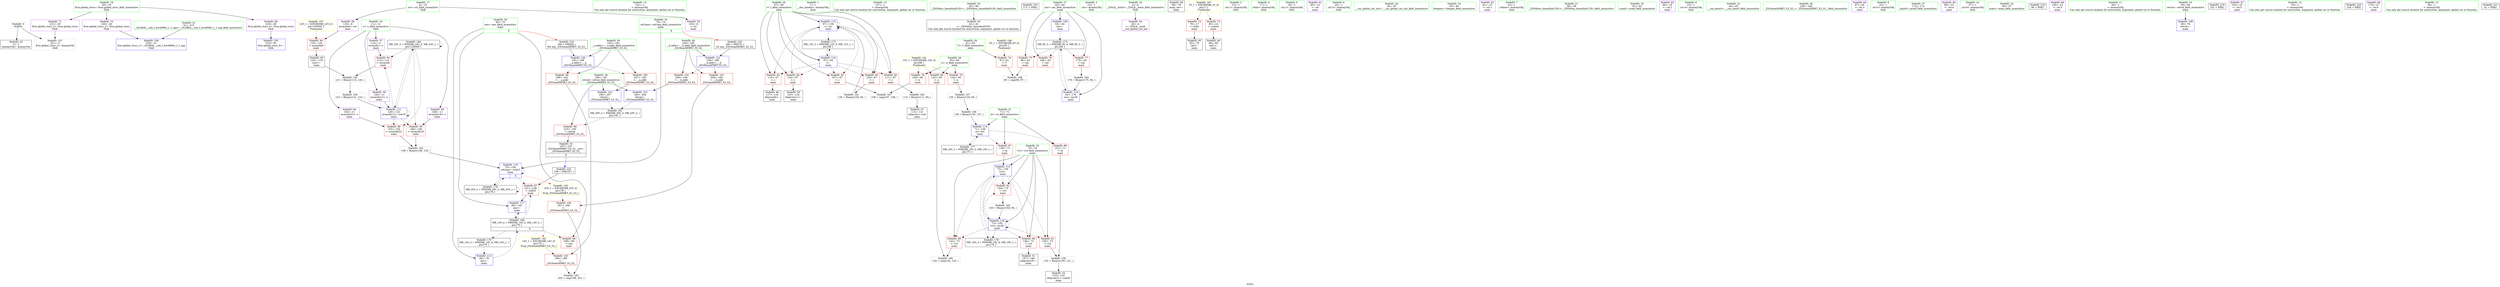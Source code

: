 digraph "SVFG" {
	label="SVFG";

	Node0x55a9a9bcdc00 [shape=record,color=grey,label="{NodeID: 0\nNullPtr}"];
	Node0x55a9a9bcdc00 -> Node0x55a9a9be58e0[style=solid];
	Node0x55a9a9bcdc00 -> Node0x55a9a9be6770[style=solid];
	Node0x55a9a9bf7600 [shape=record,color=black,label="{NodeID: 180\nMR_24V_2 = PHI(MR_24V_3, MR_24V_1, )\npts\{120000 \}\n}"];
	Node0x55a9a9bf7600 -> Node0x55a9a9be9360[style=dashed];
	Node0x55a9a9bf7600 -> Node0x55a9a9be9500[style=dashed];
	Node0x55a9a9bf7600 -> Node0x55a9a9be5e20[style=dashed];
	Node0x55a9a9bf7600 -> Node0x55a9a9be6ae0[style=dashed];
	Node0x55a9a9bf7600 -> Node0x55a9a9bf7600[style=dashed];
	Node0x55a9a9be5ef0 [shape=record,color=red,label="{NodeID: 97\n161\<--158\n\<--call24\nmain\n}"];
	Node0x55a9a9be5ef0 -> Node0x55a9a9beb790[style=solid];
	Node0x55a9a9be3f20 [shape=record,color=green,label="{NodeID: 14\n123\<--1\n\<--dummyObj\nCan only get source location for instruction, argument, global var or function.}"];
	Node0x55a9a9be6ae0 [shape=record,color=blue,label="{NodeID: 111\n126\<--122\narrayidx12\<--sub10\nmain\n}"];
	Node0x55a9a9be6ae0 -> Node0x55a9a9be9360[style=dashed];
	Node0x55a9a9be6ae0 -> Node0x55a9a9be9500[style=dashed];
	Node0x55a9a9be6ae0 -> Node0x55a9a9be5e20[style=dashed];
	Node0x55a9a9be6ae0 -> Node0x55a9a9be6ae0[style=dashed];
	Node0x55a9a9be6ae0 -> Node0x55a9a9bf7600[style=dashed];
	Node0x55a9a9be4c90 [shape=record,color=green,label="{NodeID: 28\n65\<--66\nn\<--n_field_insensitive\nmain\n}"];
	Node0x55a9a9be4c90 -> Node0x55a9a9be8730[style=solid];
	Node0x55a9a9be4c90 -> Node0x55a9a9be8800[style=solid];
	Node0x55a9a9be4c90 -> Node0x55a9a9be88d0[style=solid];
	Node0x55a9a9be58e0 [shape=record,color=black,label="{NodeID: 42\n2\<--3\ndummyVal\<--dummyVal\n}"];
	Node0x55a9a9c045c0 [shape=record,color=black,label="{NodeID: 222\n158 = PHI(187, )\n}"];
	Node0x55a9a9c045c0 -> Node0x55a9a9be5ef0[style=solid];
	Node0x55a9a9be74c0 [shape=record,color=purple,label="{NodeID: 56\n118\<--8\narrayidx9\<--str\nmain\n}"];
	Node0x55a9a9be74c0 -> Node0x55a9a9be9430[style=solid];
	Node0x55a9a9be8050 [shape=record,color=purple,label="{NodeID: 70\n220\<--29\nllvm.global_ctors_1\<--llvm.global_ctors\nGlob }"];
	Node0x55a9a9be8050 -> Node0x55a9a9be6670[style=solid];
	Node0x55a9a9beeb80 [shape=record,color=grey,label="{NodeID: 167\n109 = cmp(107, 108, )\n}"];
	Node0x55a9a9be8c10 [shape=record,color=red,label="{NodeID: 84\n124\<--67\n\<--i\nmain\n}"];
	Node0x55a9a9be8c10 -> Node0x55a9a9be6fe0[style=solid];
	Node0x55a9a9be2fb0 [shape=record,color=green,label="{NodeID: 1\n7\<--1\n__dso_handle\<--dummyObj\nGlob }"];
	Node0x55a9a9bf7b00 [shape=record,color=black,label="{NodeID: 181\nMR_28V_3 = PHI(MR_28V_4, MR_28V_2, )\npts\{191 \}\n}"];
	Node0x55a9a9bf7b00 -> Node0x55a9a9be5fc0[style=dashed];
	Node0x55a9a9be5fc0 [shape=record,color=red,label="{NodeID: 98\n210\<--190\n\<--retval\n_ZSt3maxIiERKT_S2_S2_\n}"];
	Node0x55a9a9be5fc0 -> Node0x55a9a9be7250[style=solid];
	Node0x55a9a9be4020 [shape=record,color=green,label="{NodeID: 15\n137\<--1\n\<--dummyObj\nCan only get source location for instruction, argument, global var or function.}"];
	Node0x55a9a9be6bb0 [shape=record,color=blue,label="{NodeID: 112\n67\<--130\ni\<--inc\nmain\n}"];
	Node0x55a9a9be6bb0 -> Node0x55a9a9be89a0[style=dashed];
	Node0x55a9a9be6bb0 -> Node0x55a9a9be8a70[style=dashed];
	Node0x55a9a9be6bb0 -> Node0x55a9a9be8b40[style=dashed];
	Node0x55a9a9be6bb0 -> Node0x55a9a9be8c10[style=dashed];
	Node0x55a9a9be6bb0 -> Node0x55a9a9be8ce0[style=dashed];
	Node0x55a9a9be6bb0 -> Node0x55a9a9be6bb0[style=dashed];
	Node0x55a9a9be6bb0 -> Node0x55a9a9bf5d00[style=dashed];
	Node0x55a9a9be4d60 [shape=record,color=green,label="{NodeID: 29\n67\<--68\ni\<--i_field_insensitive\nmain\n}"];
	Node0x55a9a9be4d60 -> Node0x55a9a9be89a0[style=solid];
	Node0x55a9a9be4d60 -> Node0x55a9a9be8a70[style=solid];
	Node0x55a9a9be4d60 -> Node0x55a9a9be8b40[style=solid];
	Node0x55a9a9be4d60 -> Node0x55a9a9be8c10[style=solid];
	Node0x55a9a9be4d60 -> Node0x55a9a9be8ce0[style=solid];
	Node0x55a9a9be4d60 -> Node0x55a9a9be6a10[style=solid];
	Node0x55a9a9be4d60 -> Node0x55a9a9be6bb0[style=solid];
	Node0x55a9a9be59e0 [shape=record,color=black,label="{NodeID: 43\n42\<--43\n\<--_ZNSt8ios_base4InitD1Ev\nCan only get source location for instruction, argument, global var or function.}"];
	Node0x55a9a9c047b0 [shape=record,color=black,label="{NodeID: 223\n171 = PHI()\n}"];
	Node0x55a9a9be7590 [shape=record,color=purple,label="{NodeID: 57\n114\<--11\narrayidx\<--s\nmain\n}"];
	Node0x55a9a9be7590 -> Node0x55a9a9be9360[style=solid];
	Node0x55a9a9be8150 [shape=record,color=purple,label="{NodeID: 71\n221\<--29\nllvm.global_ctors_2\<--llvm.global_ctors\nGlob }"];
	Node0x55a9a9be8150 -> Node0x55a9a9be6770[style=solid];
	Node0x55a9a9beed00 [shape=record,color=grey,label="{NodeID: 168\n98 = cmp(96, 97, )\n}"];
	Node0x55a9a9be8ce0 [shape=record,color=red,label="{NodeID: 85\n129\<--67\n\<--i\nmain\n}"];
	Node0x55a9a9be8ce0 -> Node0x55a9a9bee280[style=solid];
	Node0x55a9a9be3040 [shape=record,color=green,label="{NodeID: 2\n13\<--1\n.str\<--dummyObj\nGlob }"];
	Node0x55a9a9bf8000 [shape=record,color=yellow,style=double,label="{NodeID: 182\n14V_1 = ENCHI(MR_14V_0)\npts\{70 \}\nFun[_ZSt3maxIiERKT_S2_S2_]}"];
	Node0x55a9a9bf8000 -> Node0x55a9a9be63d0[style=dashed];
	Node0x55a9a9be6090 [shape=record,color=red,label="{NodeID: 99\n198\<--192\n\<--__a.addr\n_ZSt3maxIiERKT_S2_S2_\n}"];
	Node0x55a9a9be6090 -> Node0x55a9a9be63d0[style=solid];
	Node0x55a9a9be4120 [shape=record,color=green,label="{NodeID: 16\n4\<--6\n_ZStL8__ioinit\<--_ZStL8__ioinit_field_insensitive\nGlob }"];
	Node0x55a9a9be4120 -> Node0x55a9a9be7320[style=solid];
	Node0x55a9a9be6c80 [shape=record,color=blue,label="{NodeID: 113\n69\<--78\nans\<--\nmain\n}"];
	Node0x55a9a9be6c80 -> Node0x55a9a9bf3f00[style=dashed];
	Node0x55a9a9be4e30 [shape=record,color=green,label="{NodeID: 30\n69\<--70\nans\<--ans_field_insensitive\nmain\n|{|<s3>8}}"];
	Node0x55a9a9be4e30 -> Node0x55a9a9be8db0[style=solid];
	Node0x55a9a9be4e30 -> Node0x55a9a9be6c80[style=solid];
	Node0x55a9a9be4e30 -> Node0x55a9a9beb790[style=solid];
	Node0x55a9a9be4e30:s3 -> Node0x55a9a9c04880[style=solid,color=red];
	Node0x55a9a9be5ae0 [shape=record,color=black,label="{NodeID: 44\n58\<--78\nmain_ret\<--\nmain\n}"];
	Node0x55a9a9c04880 [shape=record,color=black,label="{NodeID: 224\n188 = PHI(69, )\n0th arg _ZSt3maxIiERKT_S2_S2_ }"];
	Node0x55a9a9c04880 -> Node0x55a9a9beba00[style=solid];
	Node0x55a9a9be7660 [shape=record,color=purple,label="{NodeID: 58\n126\<--11\narrayidx12\<--s\nmain\n}"];
	Node0x55a9a9be7660 -> Node0x55a9a9be6ae0[style=solid];
	Node0x55a9a9bed980 [shape=record,color=grey,label="{NodeID: 155\n121 = Binary(115, 120, )\n}"];
	Node0x55a9a9bed980 -> Node0x55a9a9bedb00[style=solid];
	Node0x55a9a9be8250 [shape=record,color=red,label="{NodeID: 72\n79\<--17\n\<--stdin\nmain\n}"];
	Node0x55a9a9be8250 -> Node0x55a9a9be5bb0[style=solid];
	Node0x55a9a9bf3f00 [shape=record,color=black,label="{NodeID: 169\nMR_14V_4 = PHI(MR_14V_5, MR_14V_3, )\npts\{70 \}\n|{|<s4>8}}"];
	Node0x55a9a9bf3f00 -> Node0x55a9a9be8db0[style=dashed];
	Node0x55a9a9bf3f00 -> Node0x55a9a9be5ef0[style=dashed];
	Node0x55a9a9bf3f00 -> Node0x55a9a9beb790[style=dashed];
	Node0x55a9a9bf3f00 -> Node0x55a9a9bf6200[style=dashed];
	Node0x55a9a9bf3f00:s4 -> Node0x55a9a9bf8000[style=dashed,color=red];
	Node0x55a9a9be8db0 [shape=record,color=red,label="{NodeID: 86\n169\<--69\n\<--ans\nmain\n}"];
	Node0x55a9a9be30d0 [shape=record,color=green,label="{NodeID: 3\n15\<--1\n.str.1\<--dummyObj\nGlob }"];
	Node0x55a9a9bf8b20 [shape=record,color=yellow,style=double,label="{NodeID: 183\n20V_1 = ENCHI(MR_20V_0)\npts\{76 \}\nFun[_ZSt3maxIiERKT_S2_S2_]}"];
	Node0x55a9a9bf8b20 -> Node0x55a9a9be64a0[style=dashed];
	Node0x55a9a9be6160 [shape=record,color=red,label="{NodeID: 100\n207\<--192\n\<--__a.addr\n_ZSt3maxIiERKT_S2_S2_\n}"];
	Node0x55a9a9be6160 -> Node0x55a9a9bebc70[style=solid];
	Node0x55a9a9be4220 [shape=record,color=green,label="{NodeID: 17\n8\<--10\nstr\<--str_field_insensitive\nGlob }"];
	Node0x55a9a9be4220 -> Node0x55a9a9be73f0[style=solid];
	Node0x55a9a9be4220 -> Node0x55a9a9be74c0[style=solid];
	Node0x55a9a9be9a30 [shape=record,color=yellow,style=double,label="{NodeID: 197\n22V_1 = ENCHI(MR_22V_0)\npts\{100000 \}\nFun[main]}"];
	Node0x55a9a9be9a30 -> Node0x55a9a9be9430[style=dashed];
	Node0x55a9a9be6d50 [shape=record,color=blue,label="{NodeID: 114\n71\<--136\nm\<--div\nmain\n}"];
	Node0x55a9a9be6d50 -> Node0x55a9a9be8e80[style=dashed];
	Node0x55a9a9be6d50 -> Node0x55a9a9be8f50[style=dashed];
	Node0x55a9a9be6d50 -> Node0x55a9a9bf6700[style=dashed];
	Node0x55a9a9be4f00 [shape=record,color=green,label="{NodeID: 31\n71\<--72\nm\<--m_field_insensitive\nmain\n}"];
	Node0x55a9a9be4f00 -> Node0x55a9a9be8e80[style=solid];
	Node0x55a9a9be4f00 -> Node0x55a9a9be8f50[style=solid];
	Node0x55a9a9be4f00 -> Node0x55a9a9be6d50[style=solid];
	Node0x55a9a9be5bb0 [shape=record,color=black,label="{NodeID: 45\n82\<--79\ncall\<--\nmain\n}"];
	Node0x55a9a9c049b0 [shape=record,color=black,label="{NodeID: 225\n189 = PHI(75, )\n1st arg _ZSt3maxIiERKT_S2_S2_ }"];
	Node0x55a9a9c049b0 -> Node0x55a9a9bebad0[style=solid];
	Node0x55a9a9be7730 [shape=record,color=purple,label="{NodeID: 59\n148\<--11\narrayidx19\<--s\nmain\n}"];
	Node0x55a9a9be7730 -> Node0x55a9a9be9500[style=solid];
	Node0x55a9a9bedb00 [shape=record,color=grey,label="{NodeID: 156\n122 = Binary(121, 123, )\n}"];
	Node0x55a9a9bedb00 -> Node0x55a9a9be6ae0[style=solid];
	Node0x55a9a9be8320 [shape=record,color=red,label="{NodeID: 73\n85\<--22\n\<--stdout\nmain\n}"];
	Node0x55a9a9be8320 -> Node0x55a9a9be5c80[style=solid];
	Node0x55a9a9be8e80 [shape=record,color=red,label="{NodeID: 87\n139\<--71\n\<--m\nmain\n}"];
	Node0x55a9a9be8e80 -> Node0x55a9a9beb5f0[style=solid];
	Node0x55a9a9be3160 [shape=record,color=green,label="{NodeID: 4\n17\<--1\nstdin\<--dummyObj\nGlob }"];
	Node0x55a9a9be6230 [shape=record,color=red,label="{NodeID: 101\n200\<--194\n\<--__b.addr\n_ZSt3maxIiERKT_S2_S2_\n}"];
	Node0x55a9a9be6230 -> Node0x55a9a9be64a0[style=solid];
	Node0x55a9a9be4320 [shape=record,color=green,label="{NodeID: 18\n11\<--12\ns\<--s_field_insensitive\nGlob }"];
	Node0x55a9a9be4320 -> Node0x55a9a9be7590[style=solid];
	Node0x55a9a9be4320 -> Node0x55a9a9be7660[style=solid];
	Node0x55a9a9be4320 -> Node0x55a9a9be7730[style=solid];
	Node0x55a9a9be4320 -> Node0x55a9a9be7800[style=solid];
	Node0x55a9a9beb5f0 [shape=record,color=blue,label="{NodeID: 115\n73\<--139\ni14\<--\nmain\n}"];
	Node0x55a9a9beb5f0 -> Node0x55a9a9be9020[style=dashed];
	Node0x55a9a9beb5f0 -> Node0x55a9a9be90f0[style=dashed];
	Node0x55a9a9beb5f0 -> Node0x55a9a9be91c0[style=dashed];
	Node0x55a9a9beb5f0 -> Node0x55a9a9be9290[style=dashed];
	Node0x55a9a9beb5f0 -> Node0x55a9a9beb860[style=dashed];
	Node0x55a9a9beb5f0 -> Node0x55a9a9bf6c00[style=dashed];
	Node0x55a9a9be4fd0 [shape=record,color=green,label="{NodeID: 32\n73\<--74\ni14\<--i14_field_insensitive\nmain\n}"];
	Node0x55a9a9be4fd0 -> Node0x55a9a9be9020[style=solid];
	Node0x55a9a9be4fd0 -> Node0x55a9a9be90f0[style=solid];
	Node0x55a9a9be4fd0 -> Node0x55a9a9be91c0[style=solid];
	Node0x55a9a9be4fd0 -> Node0x55a9a9be9290[style=solid];
	Node0x55a9a9be4fd0 -> Node0x55a9a9beb5f0[style=solid];
	Node0x55a9a9be4fd0 -> Node0x55a9a9beb860[style=solid];
	Node0x55a9a9be5c80 [shape=record,color=black,label="{NodeID: 46\n88\<--85\ncall1\<--\nmain\n}"];
	Node0x55a9a9be7800 [shape=record,color=purple,label="{NodeID: 60\n154\<--11\narrayidx22\<--s\nmain\n}"];
	Node0x55a9a9be7800 -> Node0x55a9a9be5e20[style=solid];
	Node0x55a9a9bedc80 [shape=record,color=grey,label="{NodeID: 157\n135 = Binary(134, 94, )\n}"];
	Node0x55a9a9bedc80 -> Node0x55a9a9bede00[style=solid];
	Node0x55a9a9be83f0 [shape=record,color=red,label="{NodeID: 74\n97\<--61\n\<--T\nmain\n}"];
	Node0x55a9a9be83f0 -> Node0x55a9a9beed00[style=solid];
	Node0x55a9a9be8f50 [shape=record,color=red,label="{NodeID: 88\n151\<--71\n\<--m\nmain\n}"];
	Node0x55a9a9be8f50 -> Node0x55a9a9bedf80[style=solid];
	Node0x55a9a9be39a0 [shape=record,color=green,label="{NodeID: 5\n18\<--1\n.str.2\<--dummyObj\nGlob }"];
	Node0x55a9a9be6300 [shape=record,color=red,label="{NodeID: 102\n204\<--194\n\<--__b.addr\n_ZSt3maxIiERKT_S2_S2_\n}"];
	Node0x55a9a9be6300 -> Node0x55a9a9bebba0[style=solid];
	Node0x55a9a9be4420 [shape=record,color=green,label="{NodeID: 19\n29\<--33\nllvm.global_ctors\<--llvm.global_ctors_field_insensitive\nGlob }"];
	Node0x55a9a9be4420 -> Node0x55a9a9be7f50[style=solid];
	Node0x55a9a9be4420 -> Node0x55a9a9be8050[style=solid];
	Node0x55a9a9be4420 -> Node0x55a9a9be8150[style=solid];
	Node0x55a9a9beb6c0 [shape=record,color=blue,label="{NodeID: 116\n75\<--156\nref.tmp\<--sub23\nmain\n|{|<s3>8}}"];
	Node0x55a9a9beb6c0 -> Node0x55a9a9be5ef0[style=dashed];
	Node0x55a9a9beb6c0 -> Node0x55a9a9beb6c0[style=dashed];
	Node0x55a9a9beb6c0 -> Node0x55a9a9bf7100[style=dashed];
	Node0x55a9a9beb6c0:s3 -> Node0x55a9a9bf8b20[style=dashed,color=red];
	Node0x55a9a9be50a0 [shape=record,color=green,label="{NodeID: 33\n75\<--76\nref.tmp\<--ref.tmp_field_insensitive\nmain\n|{|<s1>8}}"];
	Node0x55a9a9be50a0 -> Node0x55a9a9beb6c0[style=solid];
	Node0x55a9a9be50a0:s1 -> Node0x55a9a9c049b0[style=solid,color=red];
	Node0x55a9a9be5d50 [shape=record,color=black,label="{NodeID: 47\n113\<--112\nidxprom\<--sub\nmain\n}"];
	Node0x55a9a9be78d0 [shape=record,color=purple,label="{NodeID: 61\n80\<--13\n\<--.str\nmain\n}"];
	Node0x55a9a9bede00 [shape=record,color=grey,label="{NodeID: 158\n136 = Binary(135, 137, )\n}"];
	Node0x55a9a9bede00 -> Node0x55a9a9be6d50[style=solid];
	Node0x55a9a9be84c0 [shape=record,color=red,label="{NodeID: 75\n96\<--63\n\<--cas\nmain\n}"];
	Node0x55a9a9be84c0 -> Node0x55a9a9beed00[style=solid];
	Node0x55a9a9be9020 [shape=record,color=red,label="{NodeID: 89\n142\<--73\n\<--i14\nmain\n}"];
	Node0x55a9a9be9020 -> Node0x55a9a9beea00[style=solid];
	Node0x55a9a9be3a30 [shape=record,color=green,label="{NodeID: 6\n20\<--1\n.str.3\<--dummyObj\nGlob }"];
	Node0x55a9a9be63d0 [shape=record,color=red,label="{NodeID: 103\n199\<--198\n\<--\n_ZSt3maxIiERKT_S2_S2_\n}"];
	Node0x55a9a9be63d0 -> Node0x55a9a9bee880[style=solid];
	Node0x55a9a9be4520 [shape=record,color=green,label="{NodeID: 20\n34\<--35\n__cxx_global_var_init\<--__cxx_global_var_init_field_insensitive\n}"];
	Node0x55a9a9beb790 [shape=record,color=blue,label="{NodeID: 117\n69\<--161\nans\<--\nmain\n}"];
	Node0x55a9a9beb790 -> Node0x55a9a9bf3f00[style=dashed];
	Node0x55a9a9be5170 [shape=record,color=green,label="{NodeID: 34\n83\<--84\nfreopen\<--freopen_field_insensitive\n}"];
	Node0x55a9a9be6e40 [shape=record,color=black,label="{NodeID: 48\n117\<--116\nidxprom8\<--\nmain\n}"];
	Node0x55a9a9be79a0 [shape=record,color=purple,label="{NodeID: 62\n81\<--15\n\<--.str.1\nmain\n}"];
	Node0x55a9a9bedf80 [shape=record,color=grey,label="{NodeID: 159\n152 = Binary(150, 151, )\n}"];
	Node0x55a9a9bedf80 -> Node0x55a9a9be7180[style=solid];
	Node0x55a9a9be8590 [shape=record,color=red,label="{NodeID: 76\n168\<--63\n\<--cas\nmain\n}"];
	Node0x55a9a9be90f0 [shape=record,color=red,label="{NodeID: 90\n146\<--73\n\<--i14\nmain\n}"];
	Node0x55a9a9be90f0 -> Node0x55a9a9be70b0[style=solid];
	Node0x55a9a9be3ac0 [shape=record,color=green,label="{NodeID: 7\n22\<--1\nstdout\<--dummyObj\nGlob }"];
	Node0x55a9a9bf8ea0 [shape=record,color=yellow,style=double,label="{NodeID: 187\n2V_1 = ENCHI(MR_2V_0)\npts\{1 \}\nFun[main]}"];
	Node0x55a9a9bf8ea0 -> Node0x55a9a9be8250[style=dashed];
	Node0x55a9a9bf8ea0 -> Node0x55a9a9be8320[style=dashed];
	Node0x55a9a9be64a0 [shape=record,color=red,label="{NodeID: 104\n201\<--200\n\<--\n_ZSt3maxIiERKT_S2_S2_\n}"];
	Node0x55a9a9be64a0 -> Node0x55a9a9bee880[style=solid];
	Node0x55a9a9be4620 [shape=record,color=green,label="{NodeID: 21\n38\<--39\n_ZNSt8ios_base4InitC1Ev\<--_ZNSt8ios_base4InitC1Ev_field_insensitive\n}"];
	Node0x55a9a9beb860 [shape=record,color=blue,label="{NodeID: 118\n73\<--165\ni14\<--inc26\nmain\n}"];
	Node0x55a9a9beb860 -> Node0x55a9a9be9020[style=dashed];
	Node0x55a9a9beb860 -> Node0x55a9a9be90f0[style=dashed];
	Node0x55a9a9beb860 -> Node0x55a9a9be91c0[style=dashed];
	Node0x55a9a9beb860 -> Node0x55a9a9be9290[style=dashed];
	Node0x55a9a9beb860 -> Node0x55a9a9beb860[style=dashed];
	Node0x55a9a9beb860 -> Node0x55a9a9bf6c00[style=dashed];
	Node0x55a9a9be5270 [shape=record,color=green,label="{NodeID: 35\n91\<--92\nscanf\<--scanf_field_insensitive\n}"];
	Node0x55a9a9be6f10 [shape=record,color=black,label="{NodeID: 49\n120\<--119\nconv\<--\nmain\n}"];
	Node0x55a9a9be6f10 -> Node0x55a9a9bed980[style=solid];
	Node0x55a9a9be7a70 [shape=record,color=purple,label="{NodeID: 63\n86\<--18\n\<--.str.2\nmain\n}"];
	Node0x55a9a9bee100 [shape=record,color=grey,label="{NodeID: 160\n112 = Binary(111, 94, )\n}"];
	Node0x55a9a9bee100 -> Node0x55a9a9be5d50[style=solid];
	Node0x55a9a9be8660 [shape=record,color=red,label="{NodeID: 77\n175\<--63\n\<--cas\nmain\n}"];
	Node0x55a9a9be8660 -> Node0x55a9a9bee700[style=solid];
	Node0x55a9a9bf5800 [shape=record,color=black,label="{NodeID: 174\nMR_8V_3 = PHI(MR_8V_4, MR_8V_2, )\npts\{64 \}\n}"];
	Node0x55a9a9bf5800 -> Node0x55a9a9be84c0[style=dashed];
	Node0x55a9a9bf5800 -> Node0x55a9a9be8590[style=dashed];
	Node0x55a9a9bf5800 -> Node0x55a9a9be8660[style=dashed];
	Node0x55a9a9bf5800 -> Node0x55a9a9beb930[style=dashed];
	Node0x55a9a9be91c0 [shape=record,color=red,label="{NodeID: 91\n150\<--73\n\<--i14\nmain\n}"];
	Node0x55a9a9be91c0 -> Node0x55a9a9bedf80[style=solid];
	Node0x55a9a9be3b50 [shape=record,color=green,label="{NodeID: 8\n23\<--1\n.str.4\<--dummyObj\nGlob }"];
	Node0x55a9a9be6570 [shape=record,color=blue,label="{NodeID: 105\n219\<--30\nllvm.global_ctors_0\<--\nGlob }"];
	Node0x55a9a9be4720 [shape=record,color=green,label="{NodeID: 22\n44\<--45\n__cxa_atexit\<--__cxa_atexit_field_insensitive\n}"];
	Node0x55a9a9beb930 [shape=record,color=blue,label="{NodeID: 119\n63\<--176\ncas\<--inc30\nmain\n}"];
	Node0x55a9a9beb930 -> Node0x55a9a9bf5800[style=dashed];
	Node0x55a9a9be5370 [shape=record,color=green,label="{NodeID: 36\n159\<--160\n_ZSt3maxIiERKT_S2_S2_\<--_ZSt3maxIiERKT_S2_S2__field_insensitive\n}"];
	Node0x55a9a9be6fe0 [shape=record,color=black,label="{NodeID: 50\n125\<--124\nidxprom11\<--\nmain\n}"];
	Node0x55a9a9be7b40 [shape=record,color=purple,label="{NodeID: 64\n87\<--20\n\<--.str.3\nmain\n}"];
	Node0x55a9a9bee280 [shape=record,color=grey,label="{NodeID: 161\n130 = Binary(129, 94, )\n}"];
	Node0x55a9a9bee280 -> Node0x55a9a9be6bb0[style=solid];
	Node0x55a9a9be8730 [shape=record,color=red,label="{NodeID: 78\n108\<--65\n\<--n\nmain\n}"];
	Node0x55a9a9be8730 -> Node0x55a9a9beeb80[style=solid];
	Node0x55a9a9bf5d00 [shape=record,color=black,label="{NodeID: 175\nMR_12V_2 = PHI(MR_12V_4, MR_12V_1, )\npts\{68 \}\n}"];
	Node0x55a9a9bf5d00 -> Node0x55a9a9be6a10[style=dashed];
	Node0x55a9a9be9290 [shape=record,color=red,label="{NodeID: 92\n164\<--73\n\<--i14\nmain\n}"];
	Node0x55a9a9be9290 -> Node0x55a9a9bee580[style=solid];
	Node0x55a9a9be3be0 [shape=record,color=green,label="{NodeID: 9\n25\<--1\n.str.5\<--dummyObj\nGlob }"];
	Node0x55a9a9bf9090 [shape=record,color=yellow,style=double,label="{NodeID: 189\n6V_1 = ENCHI(MR_6V_0)\npts\{62 \}\nFun[main]}"];
	Node0x55a9a9bf9090 -> Node0x55a9a9be83f0[style=dashed];
	Node0x55a9a9be6670 [shape=record,color=blue,label="{NodeID: 106\n220\<--31\nllvm.global_ctors_1\<--_GLOBAL__sub_I_lzw4896s_1_1.cpp\nGlob }"];
	Node0x55a9a9be4820 [shape=record,color=green,label="{NodeID: 23\n43\<--49\n_ZNSt8ios_base4InitD1Ev\<--_ZNSt8ios_base4InitD1Ev_field_insensitive\n}"];
	Node0x55a9a9be4820 -> Node0x55a9a9be59e0[style=solid];
	Node0x55a9a9beba00 [shape=record,color=blue,label="{NodeID: 120\n192\<--188\n__a.addr\<--__a\n_ZSt3maxIiERKT_S2_S2_\n}"];
	Node0x55a9a9beba00 -> Node0x55a9a9be6090[style=dashed];
	Node0x55a9a9beba00 -> Node0x55a9a9be6160[style=dashed];
	Node0x55a9a9be5470 [shape=record,color=green,label="{NodeID: 37\n172\<--173\nprintf\<--printf_field_insensitive\n}"];
	Node0x55a9a9be70b0 [shape=record,color=black,label="{NodeID: 51\n147\<--146\nidxprom18\<--\nmain\n}"];
	Node0x55a9a9be7c10 [shape=record,color=purple,label="{NodeID: 65\n89\<--23\n\<--.str.4\nmain\n}"];
	Node0x55a9a9bee400 [shape=record,color=grey,label="{NodeID: 162\n156 = Binary(149, 155, )\n}"];
	Node0x55a9a9bee400 -> Node0x55a9a9beb6c0[style=solid];
	Node0x55a9a9be8800 [shape=record,color=red,label="{NodeID: 79\n134\<--65\n\<--n\nmain\n}"];
	Node0x55a9a9be8800 -> Node0x55a9a9bedc80[style=solid];
	Node0x55a9a9bf6200 [shape=record,color=black,label="{NodeID: 176\nMR_14V_2 = PHI(MR_14V_4, MR_14V_1, )\npts\{70 \}\n}"];
	Node0x55a9a9bf6200 -> Node0x55a9a9be6c80[style=dashed];
	Node0x55a9a9be9360 [shape=record,color=red,label="{NodeID: 93\n115\<--114\n\<--arrayidx\nmain\n}"];
	Node0x55a9a9be9360 -> Node0x55a9a9bed980[style=solid];
	Node0x55a9a9be3c70 [shape=record,color=green,label="{NodeID: 10\n27\<--1\n.str.6\<--dummyObj\nGlob }"];
	Node0x55a9a9be6770 [shape=record,color=blue, style = dotted,label="{NodeID: 107\n221\<--3\nllvm.global_ctors_2\<--dummyVal\nGlob }"];
	Node0x55a9a9be4920 [shape=record,color=green,label="{NodeID: 24\n56\<--57\nmain\<--main_field_insensitive\n}"];
	Node0x55a9a9bebad0 [shape=record,color=blue,label="{NodeID: 121\n194\<--189\n__b.addr\<--__b\n_ZSt3maxIiERKT_S2_S2_\n}"];
	Node0x55a9a9bebad0 -> Node0x55a9a9be6230[style=dashed];
	Node0x55a9a9bebad0 -> Node0x55a9a9be6300[style=dashed];
	Node0x55a9a9be5570 [shape=record,color=green,label="{NodeID: 38\n190\<--191\nretval\<--retval_field_insensitive\n_ZSt3maxIiERKT_S2_S2_\n}"];
	Node0x55a9a9be5570 -> Node0x55a9a9be5fc0[style=solid];
	Node0x55a9a9be5570 -> Node0x55a9a9bebba0[style=solid];
	Node0x55a9a9be5570 -> Node0x55a9a9bebc70[style=solid];
	Node0x55a9a99d9580 [shape=record,color=black,label="{NodeID: 218\n90 = PHI()\n}"];
	Node0x55a9a9be7180 [shape=record,color=black,label="{NodeID: 52\n153\<--152\nidxprom21\<--sub20\nmain\n}"];
	Node0x55a9a9be7ce0 [shape=record,color=purple,label="{NodeID: 66\n100\<--23\n\<--.str.4\nmain\n}"];
	Node0x55a9a9bee580 [shape=record,color=grey,label="{NodeID: 163\n165 = Binary(164, 94, )\n}"];
	Node0x55a9a9bee580 -> Node0x55a9a9beb860[style=solid];
	Node0x55a9a9be88d0 [shape=record,color=red,label="{NodeID: 80\n143\<--65\n\<--n\nmain\n}"];
	Node0x55a9a9be88d0 -> Node0x55a9a9beea00[style=solid];
	Node0x55a9a9bf6700 [shape=record,color=black,label="{NodeID: 177\nMR_16V_2 = PHI(MR_16V_3, MR_16V_1, )\npts\{72 \}\n}"];
	Node0x55a9a9bf6700 -> Node0x55a9a9be6d50[style=dashed];
	Node0x55a9a9be9430 [shape=record,color=red,label="{NodeID: 94\n119\<--118\n\<--arrayidx9\nmain\n}"];
	Node0x55a9a9be9430 -> Node0x55a9a9be6f10[style=solid];
	Node0x55a9a9be3d00 [shape=record,color=green,label="{NodeID: 11\n30\<--1\n\<--dummyObj\nCan only get source location for instruction, argument, global var or function.}"];
	Node0x55a9a9bf9250 [shape=record,color=yellow,style=double,label="{NodeID: 191\n10V_1 = ENCHI(MR_10V_0)\npts\{66 \}\nFun[main]}"];
	Node0x55a9a9bf9250 -> Node0x55a9a9be8730[style=dashed];
	Node0x55a9a9bf9250 -> Node0x55a9a9be8800[style=dashed];
	Node0x55a9a9bf9250 -> Node0x55a9a9be88d0[style=dashed];
	Node0x55a9a9be6870 [shape=record,color=blue,label="{NodeID: 108\n59\<--78\nretval\<--\nmain\n}"];
	Node0x55a9a9be4a20 [shape=record,color=green,label="{NodeID: 25\n59\<--60\nretval\<--retval_field_insensitive\nmain\n}"];
	Node0x55a9a9be4a20 -> Node0x55a9a9be6870[style=solid];
	Node0x55a9a9bebba0 [shape=record,color=blue,label="{NodeID: 122\n190\<--204\nretval\<--\n_ZSt3maxIiERKT_S2_S2_\n}"];
	Node0x55a9a9bebba0 -> Node0x55a9a9bf7b00[style=dashed];
	Node0x55a9a9be5640 [shape=record,color=green,label="{NodeID: 39\n192\<--193\n__a.addr\<--__a.addr_field_insensitive\n_ZSt3maxIiERKT_S2_S2_\n}"];
	Node0x55a9a9be5640 -> Node0x55a9a9be6090[style=solid];
	Node0x55a9a9be5640 -> Node0x55a9a9be6160[style=solid];
	Node0x55a9a9be5640 -> Node0x55a9a9beba00[style=solid];
	Node0x55a9a9c042c0 [shape=record,color=black,label="{NodeID: 219\n101 = PHI()\n}"];
	Node0x55a9a9be7250 [shape=record,color=black,label="{NodeID: 53\n187\<--210\n_ZSt3maxIiERKT_S2_S2__ret\<--\n_ZSt3maxIiERKT_S2_S2_\n|{<s0>8}}"];
	Node0x55a9a9be7250:s0 -> Node0x55a9a9c045c0[style=solid,color=blue];
	Node0x55a9a9be7db0 [shape=record,color=purple,label="{NodeID: 67\n102\<--25\n\<--.str.5\nmain\n}"];
	Node0x55a9a9bee700 [shape=record,color=grey,label="{NodeID: 164\n176 = Binary(175, 94, )\n}"];
	Node0x55a9a9bee700 -> Node0x55a9a9beb930[style=solid];
	Node0x55a9a9be89a0 [shape=record,color=red,label="{NodeID: 81\n107\<--67\n\<--i\nmain\n}"];
	Node0x55a9a9be89a0 -> Node0x55a9a9beeb80[style=solid];
	Node0x55a9a9bf6c00 [shape=record,color=black,label="{NodeID: 178\nMR_18V_2 = PHI(MR_18V_4, MR_18V_1, )\npts\{74 \}\n}"];
	Node0x55a9a9bf6c00 -> Node0x55a9a9beb5f0[style=dashed];
	Node0x55a9a9be9500 [shape=record,color=red,label="{NodeID: 95\n149\<--148\n\<--arrayidx19\nmain\n}"];
	Node0x55a9a9be9500 -> Node0x55a9a9bee400[style=solid];
	Node0x55a9a9be3d90 [shape=record,color=green,label="{NodeID: 12\n78\<--1\n\<--dummyObj\nCan only get source location for instruction, argument, global var or function.}"];
	Node0x55a9a9be6940 [shape=record,color=blue,label="{NodeID: 109\n63\<--94\ncas\<--\nmain\n}"];
	Node0x55a9a9be6940 -> Node0x55a9a9bf5800[style=dashed];
	Node0x55a9a9be4af0 [shape=record,color=green,label="{NodeID: 26\n61\<--62\nT\<--T_field_insensitive\nmain\n}"];
	Node0x55a9a9be4af0 -> Node0x55a9a9be83f0[style=solid];
	Node0x55a9a9bebc70 [shape=record,color=blue,label="{NodeID: 123\n190\<--207\nretval\<--\n_ZSt3maxIiERKT_S2_S2_\n}"];
	Node0x55a9a9bebc70 -> Node0x55a9a9bf7b00[style=dashed];
	Node0x55a9a9be5710 [shape=record,color=green,label="{NodeID: 40\n194\<--195\n__b.addr\<--__b.addr_field_insensitive\n_ZSt3maxIiERKT_S2_S2_\n}"];
	Node0x55a9a9be5710 -> Node0x55a9a9be6230[style=solid];
	Node0x55a9a9be5710 -> Node0x55a9a9be6300[style=solid];
	Node0x55a9a9be5710 -> Node0x55a9a9bebad0[style=solid];
	Node0x55a9a9c043c0 [shape=record,color=black,label="{NodeID: 220\n104 = PHI()\n}"];
	Node0x55a9a9be7320 [shape=record,color=purple,label="{NodeID: 54\n40\<--4\n\<--_ZStL8__ioinit\n__cxx_global_var_init\n}"];
	Node0x55a9a9be7e80 [shape=record,color=purple,label="{NodeID: 68\n170\<--27\n\<--.str.6\nmain\n}"];
	Node0x55a9a9bee880 [shape=record,color=grey,label="{NodeID: 165\n202 = cmp(199, 201, )\n}"];
	Node0x55a9a9be8a70 [shape=record,color=red,label="{NodeID: 82\n111\<--67\n\<--i\nmain\n}"];
	Node0x55a9a9be8a70 -> Node0x55a9a9bee100[style=solid];
	Node0x55a9a9bf7100 [shape=record,color=black,label="{NodeID: 179\nMR_20V_2 = PHI(MR_20V_3, MR_20V_1, )\npts\{76 \}\n}"];
	Node0x55a9a9bf7100 -> Node0x55a9a9beb6c0[style=dashed];
	Node0x55a9a9bf7100 -> Node0x55a9a9bf7100[style=dashed];
	Node0x55a9a9be5e20 [shape=record,color=red,label="{NodeID: 96\n155\<--154\n\<--arrayidx22\nmain\n}"];
	Node0x55a9a9be5e20 -> Node0x55a9a9bee400[style=solid];
	Node0x55a9a9be3e20 [shape=record,color=green,label="{NodeID: 13\n94\<--1\n\<--dummyObj\nCan only get source location for instruction, argument, global var or function.}"];
	Node0x55a9a9be6a10 [shape=record,color=blue,label="{NodeID: 110\n67\<--94\ni\<--\nmain\n}"];
	Node0x55a9a9be6a10 -> Node0x55a9a9be89a0[style=dashed];
	Node0x55a9a9be6a10 -> Node0x55a9a9be8a70[style=dashed];
	Node0x55a9a9be6a10 -> Node0x55a9a9be8b40[style=dashed];
	Node0x55a9a9be6a10 -> Node0x55a9a9be8c10[style=dashed];
	Node0x55a9a9be6a10 -> Node0x55a9a9be8ce0[style=dashed];
	Node0x55a9a9be6a10 -> Node0x55a9a9be6bb0[style=dashed];
	Node0x55a9a9be6a10 -> Node0x55a9a9bf5d00[style=dashed];
	Node0x55a9a9be4bc0 [shape=record,color=green,label="{NodeID: 27\n63\<--64\ncas\<--cas_field_insensitive\nmain\n}"];
	Node0x55a9a9be4bc0 -> Node0x55a9a9be84c0[style=solid];
	Node0x55a9a9be4bc0 -> Node0x55a9a9be8590[style=solid];
	Node0x55a9a9be4bc0 -> Node0x55a9a9be8660[style=solid];
	Node0x55a9a9be4bc0 -> Node0x55a9a9be6940[style=solid];
	Node0x55a9a9be4bc0 -> Node0x55a9a9beb930[style=solid];
	Node0x55a9a9be57e0 [shape=record,color=green,label="{NodeID: 41\n31\<--215\n_GLOBAL__sub_I_lzw4896s_1_1.cpp\<--_GLOBAL__sub_I_lzw4896s_1_1.cpp_field_insensitive\n}"];
	Node0x55a9a9be57e0 -> Node0x55a9a9be6670[style=solid];
	Node0x55a9a9c044c0 [shape=record,color=black,label="{NodeID: 221\n41 = PHI()\n}"];
	Node0x55a9a9be73f0 [shape=record,color=purple,label="{NodeID: 55\n103\<--8\n\<--str\nmain\n}"];
	Node0x55a9a9be7f50 [shape=record,color=purple,label="{NodeID: 69\n219\<--29\nllvm.global_ctors_0\<--llvm.global_ctors\nGlob }"];
	Node0x55a9a9be7f50 -> Node0x55a9a9be6570[style=solid];
	Node0x55a9a9beea00 [shape=record,color=grey,label="{NodeID: 166\n144 = cmp(142, 143, )\n}"];
	Node0x55a9a9be8b40 [shape=record,color=red,label="{NodeID: 83\n116\<--67\n\<--i\nmain\n}"];
	Node0x55a9a9be8b40 -> Node0x55a9a9be6e40[style=solid];
}
